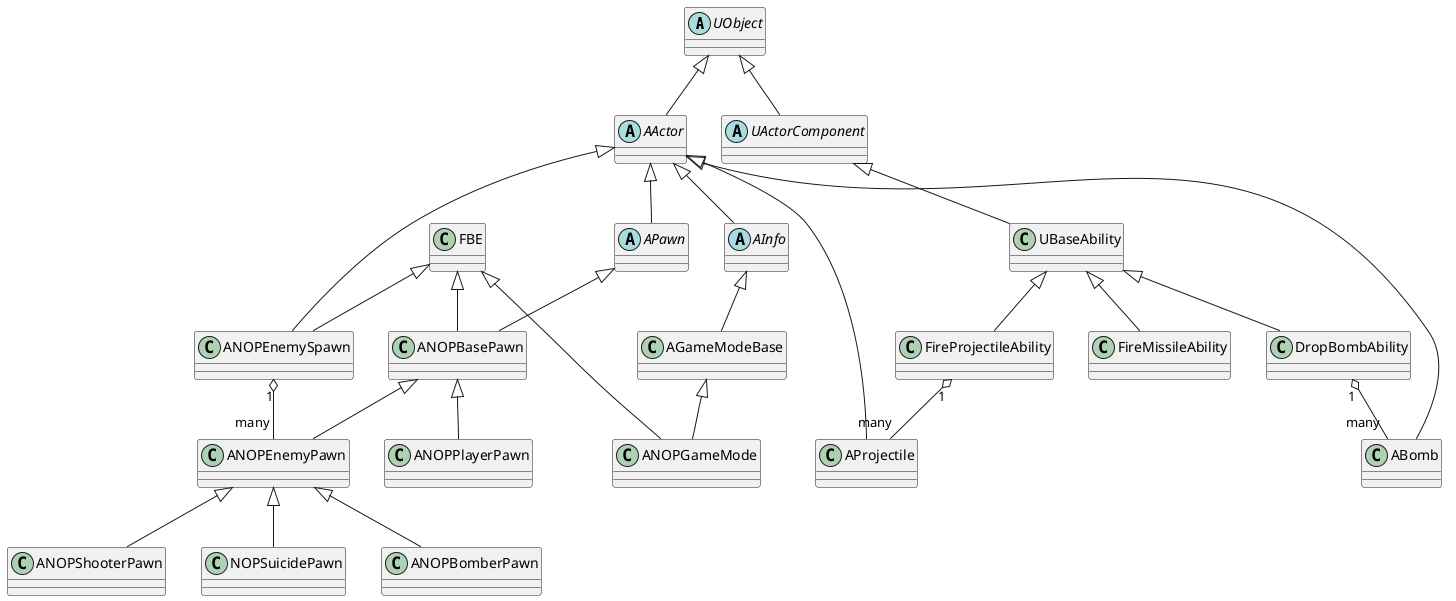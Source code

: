 @startuml NOPUnreal

together {
    abstract class UObject
    abstract class AActor
    abstract class AInfo
    abstract class APawn
    abstract class UActorComponent
    class AGameModeBase
}

class FBE
class ANOPBasePawn
class ANOPPlayerPawn
class ANOPEnemyPawn
class ANOPShooterPawn
class NOPSuicidePawn
class ANOPBomberPawn
class ANOPGameMode
class ANOPEnemySpawn
class UBaseAbility

class AProjectile
class ABomb




UObject <|-- AActor
AActor <|-- APawn
UObject <|-- UActorComponent
AActor <|-- AInfo
AInfo <|-- AGameModeBase

APawn <|-- ANOPBasePawn
FBE <|-- ANOPBasePawn

AGameModeBase <|-- ANOPGameMode
FBE <|-- ANOPGameMode

AActor <|-- ANOPEnemySpawn
FBE <|-- ANOPEnemySpawn

UActorComponent <|-- UBaseAbility

AActor <|-- AProjectile
AActor <|-- ABomb

ANOPBasePawn <|-- ANOPPlayerPawn
ANOPBasePawn <|-- ANOPEnemyPawn

ANOPEnemyPawn <|-- NOPSuicidePawn
ANOPEnemyPawn <|-- ANOPShooterPawn
ANOPEnemyPawn <|-- ANOPBomberPawn

UBaseAbility <|-- FireProjectileAbility
UBaseAbility <|-- FireMissileAbility
UBaseAbility <|-- DropBombAbility

ANOPEnemySpawn "1" o-- "many" ANOPEnemyPawn
FireProjectileAbility "1" o-- "many" AProjectile
DropBombAbility "1" o-- "many" ABomb

@enduml
